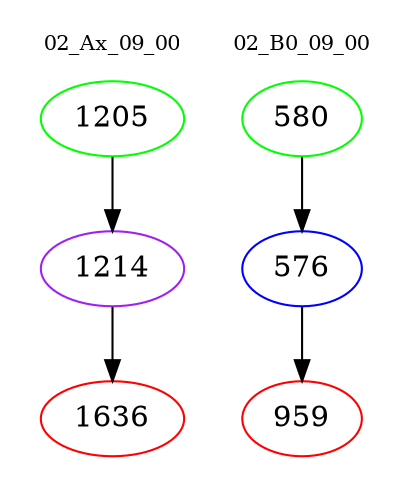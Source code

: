 digraph{
subgraph cluster_0 {
color = white
label = "02_Ax_09_00";
fontsize=10;
T0_1205 [label="1205", color="green"]
T0_1205 -> T0_1214 [color="black"]
T0_1214 [label="1214", color="purple"]
T0_1214 -> T0_1636 [color="black"]
T0_1636 [label="1636", color="red"]
}
subgraph cluster_1 {
color = white
label = "02_B0_09_00";
fontsize=10;
T1_580 [label="580", color="green"]
T1_580 -> T1_576 [color="black"]
T1_576 [label="576", color="blue"]
T1_576 -> T1_959 [color="black"]
T1_959 [label="959", color="red"]
}
}
